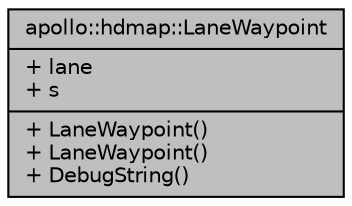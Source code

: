digraph "apollo::hdmap::LaneWaypoint"
{
  edge [fontname="Helvetica",fontsize="10",labelfontname="Helvetica",labelfontsize="10"];
  node [fontname="Helvetica",fontsize="10",shape=record];
  Node1 [label="{apollo::hdmap::LaneWaypoint\n|+ lane\l+ s\l|+ LaneWaypoint()\l+ LaneWaypoint()\l+ DebugString()\l}",height=0.2,width=0.4,color="black", fillcolor="grey75", style="filled" fontcolor="black"];
}

